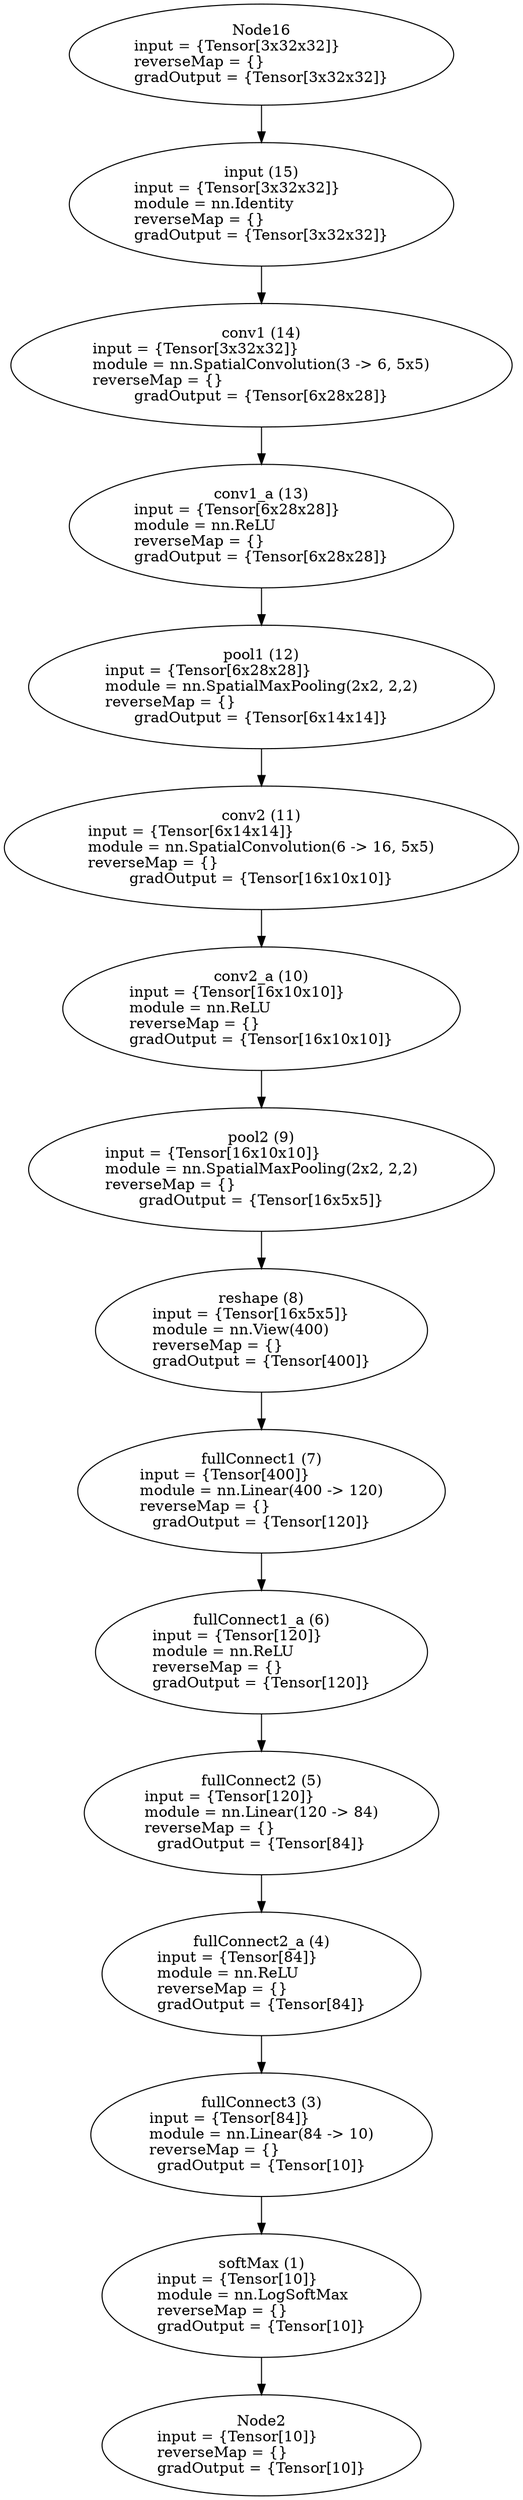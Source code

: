 digraph G {
	graph [bb="0,0,386,2384"];
	node [label="\N",
		shape=oval
	];
	n1	 [height=1.6303,
		label="softMax (1)\ninput = {Tensor[10]}\lmodule = nn.LogSoftMax\lreverseMap = {}\lgradOutput = {Tensor[10]}",
		pos="193,191",
		tooltip="[[string \"-- I will start with the LeNet I build with N...\"]]:28_",
		width=3.279];
	n2	 [height=1.3356,
		label="Node2\ninput = {Tensor[10]}\lreverseMap = {}\lgradOutput = {Tensor[10]}",
		pos="193,48",
		tooltip="[[C]]:-1_",
		width=3.279];
	n1 -> n2	 [pos="e,193,96.121 193,132.24 193,123.7 193,114.9 193,106.36"];
	n3	 [height=1.6303,
		label="fullConnect3 (3)\ninput = {Tensor[84]}\lmodule = nn.Linear(84 -> 10)\lreverseMap = {}\lgradOutput = {Tensor[10]}",
		pos="193,345",
		tooltip="[[string \"-- I will start with the LeNet I build with N...\"]]:27_",
		width=3.5652];
	n3 -> n1	 [pos="e,193,249.74 193,286.1 193,277.54 193,268.65 193,259.91"];
	n4	 [height=1.6303,
		label="fullConnect2_a (4)\ninput = {Tensor[84]}\lmodule = nn.ReLU\lreverseMap = {}\lgradOutput = {Tensor[84]}",
		pos="193,499",
		tooltip="[[string \"-- I will start with the LeNet I build with N...\"]]:25_",
		width=3.279];
	n4 -> n3	 [pos="e,193,403.74 193,440.1 193,431.54 193,422.65 193,413.91"];
	n5	 [height=1.6303,
		label="fullConnect2 (5)\ninput = {Tensor[120]}\lmodule = nn.Linear(120 -> 84)\lreverseMap = {}\lgradOutput = {Tensor[84]}",
		pos="193,653",
		tooltip="[[string \"-- I will start with the LeNet I build with N...\"]]:24_",
		width=3.7034];
	n5 -> n4	 [pos="e,193,557.74 193,594.1 193,585.54 193,576.65 193,567.91"];
	n6	 [height=1.6303,
		label="fullConnect1_a (6)\ninput = {Tensor[120]}\lmodule = nn.ReLU\lreverseMap = {}\lgradOutput = {Tensor[120]}",
		pos="193,807",
		tooltip="[[string \"-- I will start with the LeNet I build with N...\"]]:22_",
		width=3.4172];
	n6 -> n5	 [pos="e,193,711.74 193,748.1 193,739.54 193,730.65 193,721.91"];
	n7	 [height=1.6303,
		label="fullConnect1 (7)\ninput = {Tensor[400]}\lmodule = nn.Linear(400 -> 120)\lreverseMap = {}\lgradOutput = {Tensor[120]}",
		pos="193,961",
		tooltip="[[string \"-- I will start with the LeNet I build with N...\"]]:21_",
		width=3.8416];
	n7 -> n6	 [pos="e,193,865.74 193,902.1 193,893.54 193,884.65 193,875.91"];
	n8	 [height=1.6303,
		label="reshape (8)\ninput = {Tensor[16x5x5]}\lmodule = nn.View(400)\lreverseMap = {}\lgradOutput = {Tensor[400]}",
		pos="193,1115",
		tooltip="[[string \"-- I will start with the LeNet I build with N...\"]]:19_",
		width=3.4172];
	n8 -> n7	 [pos="e,193,1019.7 193,1056.1 193,1047.5 193,1038.7 193,1029.9"];
	n9	 [height=1.6303,
		label="pool2 (9)\ninput = {Tensor[16x10x10]}\lmodule = nn.SpatialMaxPooling(2x2, 2,2)\lreverseMap = {}\lgradOutput = {Tensor[16x5x5]}",
		pos="193,1269",
		tooltip="[[string \"-- I will start with the LeNet I build with N...\"]]:17_",
		width=4.8997];
	n9 -> n8	 [pos="e,193,1173.7 193,1210.1 193,1201.5 193,1192.7 193,1183.9"];
	n10	 [height=1.6303,
		label="conv2_a (10)\ninput = {Tensor[16x10x10]}\lmodule = nn.ReLU\lreverseMap = {}\lgradOutput = {Tensor[16x10x10]}",
		pos="193,1423",
		tooltip="[[string \"-- I will start with the LeNet I build with N...\"]]:16_",
		width=4.0844];
	n10 -> n9	 [pos="e,193,1327.7 193,1364.1 193,1355.5 193,1346.7 193,1337.9"];
	n11	 [height=1.6303,
		label="conv2 (11)\ninput = {Tensor[6x14x14]}\lmodule = nn.SpatialConvolution(6 -> 16, 5x5)\lreverseMap = {}\lgradOutput = {Tensor[16x10x10]}",
		pos="193,1577",
		tooltip="[[string \"-- I will start with the LeNet I build with N...\"]]:15_",
		width=5.3617];
	n11 -> n10	 [pos="e,193,1481.7 193,1518.1 193,1509.5 193,1500.7 193,1491.9"];
	n12	 [height=1.6303,
		label="pool1 (12)\ninput = {Tensor[6x28x28]}\lmodule = nn.SpatialMaxPooling(2x2, 2,2)\lreverseMap = {}\lgradOutput = {Tensor[6x14x14]}",
		pos="193,1731",
		tooltip="[[string \"-- I will start with the LeNet I build with N...\"]]:13_",
		width=4.8997];
	n12 -> n11	 [pos="e,193,1635.7 193,1672.1 193,1663.5 193,1654.7 193,1645.9"];
	n13	 [height=1.6303,
		label="conv1_a (13)\ninput = {Tensor[6x28x28]}\lmodule = nn.ReLU\lreverseMap = {}\lgradOutput = {Tensor[6x28x28]}",
		pos="193,1885",
		tooltip="[[string \"-- I will start with the LeNet I build with N...\"]]:12_",
		width=3.9462];
	n13 -> n12	 [pos="e,193,1789.7 193,1826.1 193,1817.5 193,1808.7 193,1799.9"];
	n14	 [height=1.6303,
		label="conv1 (14)\ninput = {Tensor[3x32x32]}\lmodule = nn.SpatialConvolution(3 -> 6, 5x5)\lreverseMap = {}\lgradOutput = {Tensor[6x28x28]}",
		pos="193,2039",
		tooltip="[[string \"-- I will start with the LeNet I build with N...\"]]:11_",
		width=5.2235];
	n14 -> n13	 [pos="e,193,1943.7 193,1980.1 193,1971.5 193,1962.7 193,1953.9"];
	n15	 [height=1.6303,
		label="input (15)\ninput = {Tensor[3x32x32]}\lmodule = nn.Identity\lreverseMap = {}\lgradOutput = {Tensor[3x32x32]}",
		pos="193,2193",
		tooltip="[[string \"-- I will start with the LeNet I build with N...\"]]:7_",
		width=3.9462];
	n15 -> n14	 [pos="e,193,2097.7 193,2134.1 193,2125.5 193,2116.7 193,2107.9"];
	n16	 [height=1.3356,
		label="Node16\ninput = {Tensor[3x32x32]}\lreverseMap = {}\lgradOutput = {Tensor[3x32x32]}",
		pos="193,2336",
		tooltip="[[C]]:-1_",
		width=3.9462];
	n16 -> n15	 [pos="e,193,2251.7 193,2287.7 193,2279.4 193,2270.6 193,2261.9"];
}
